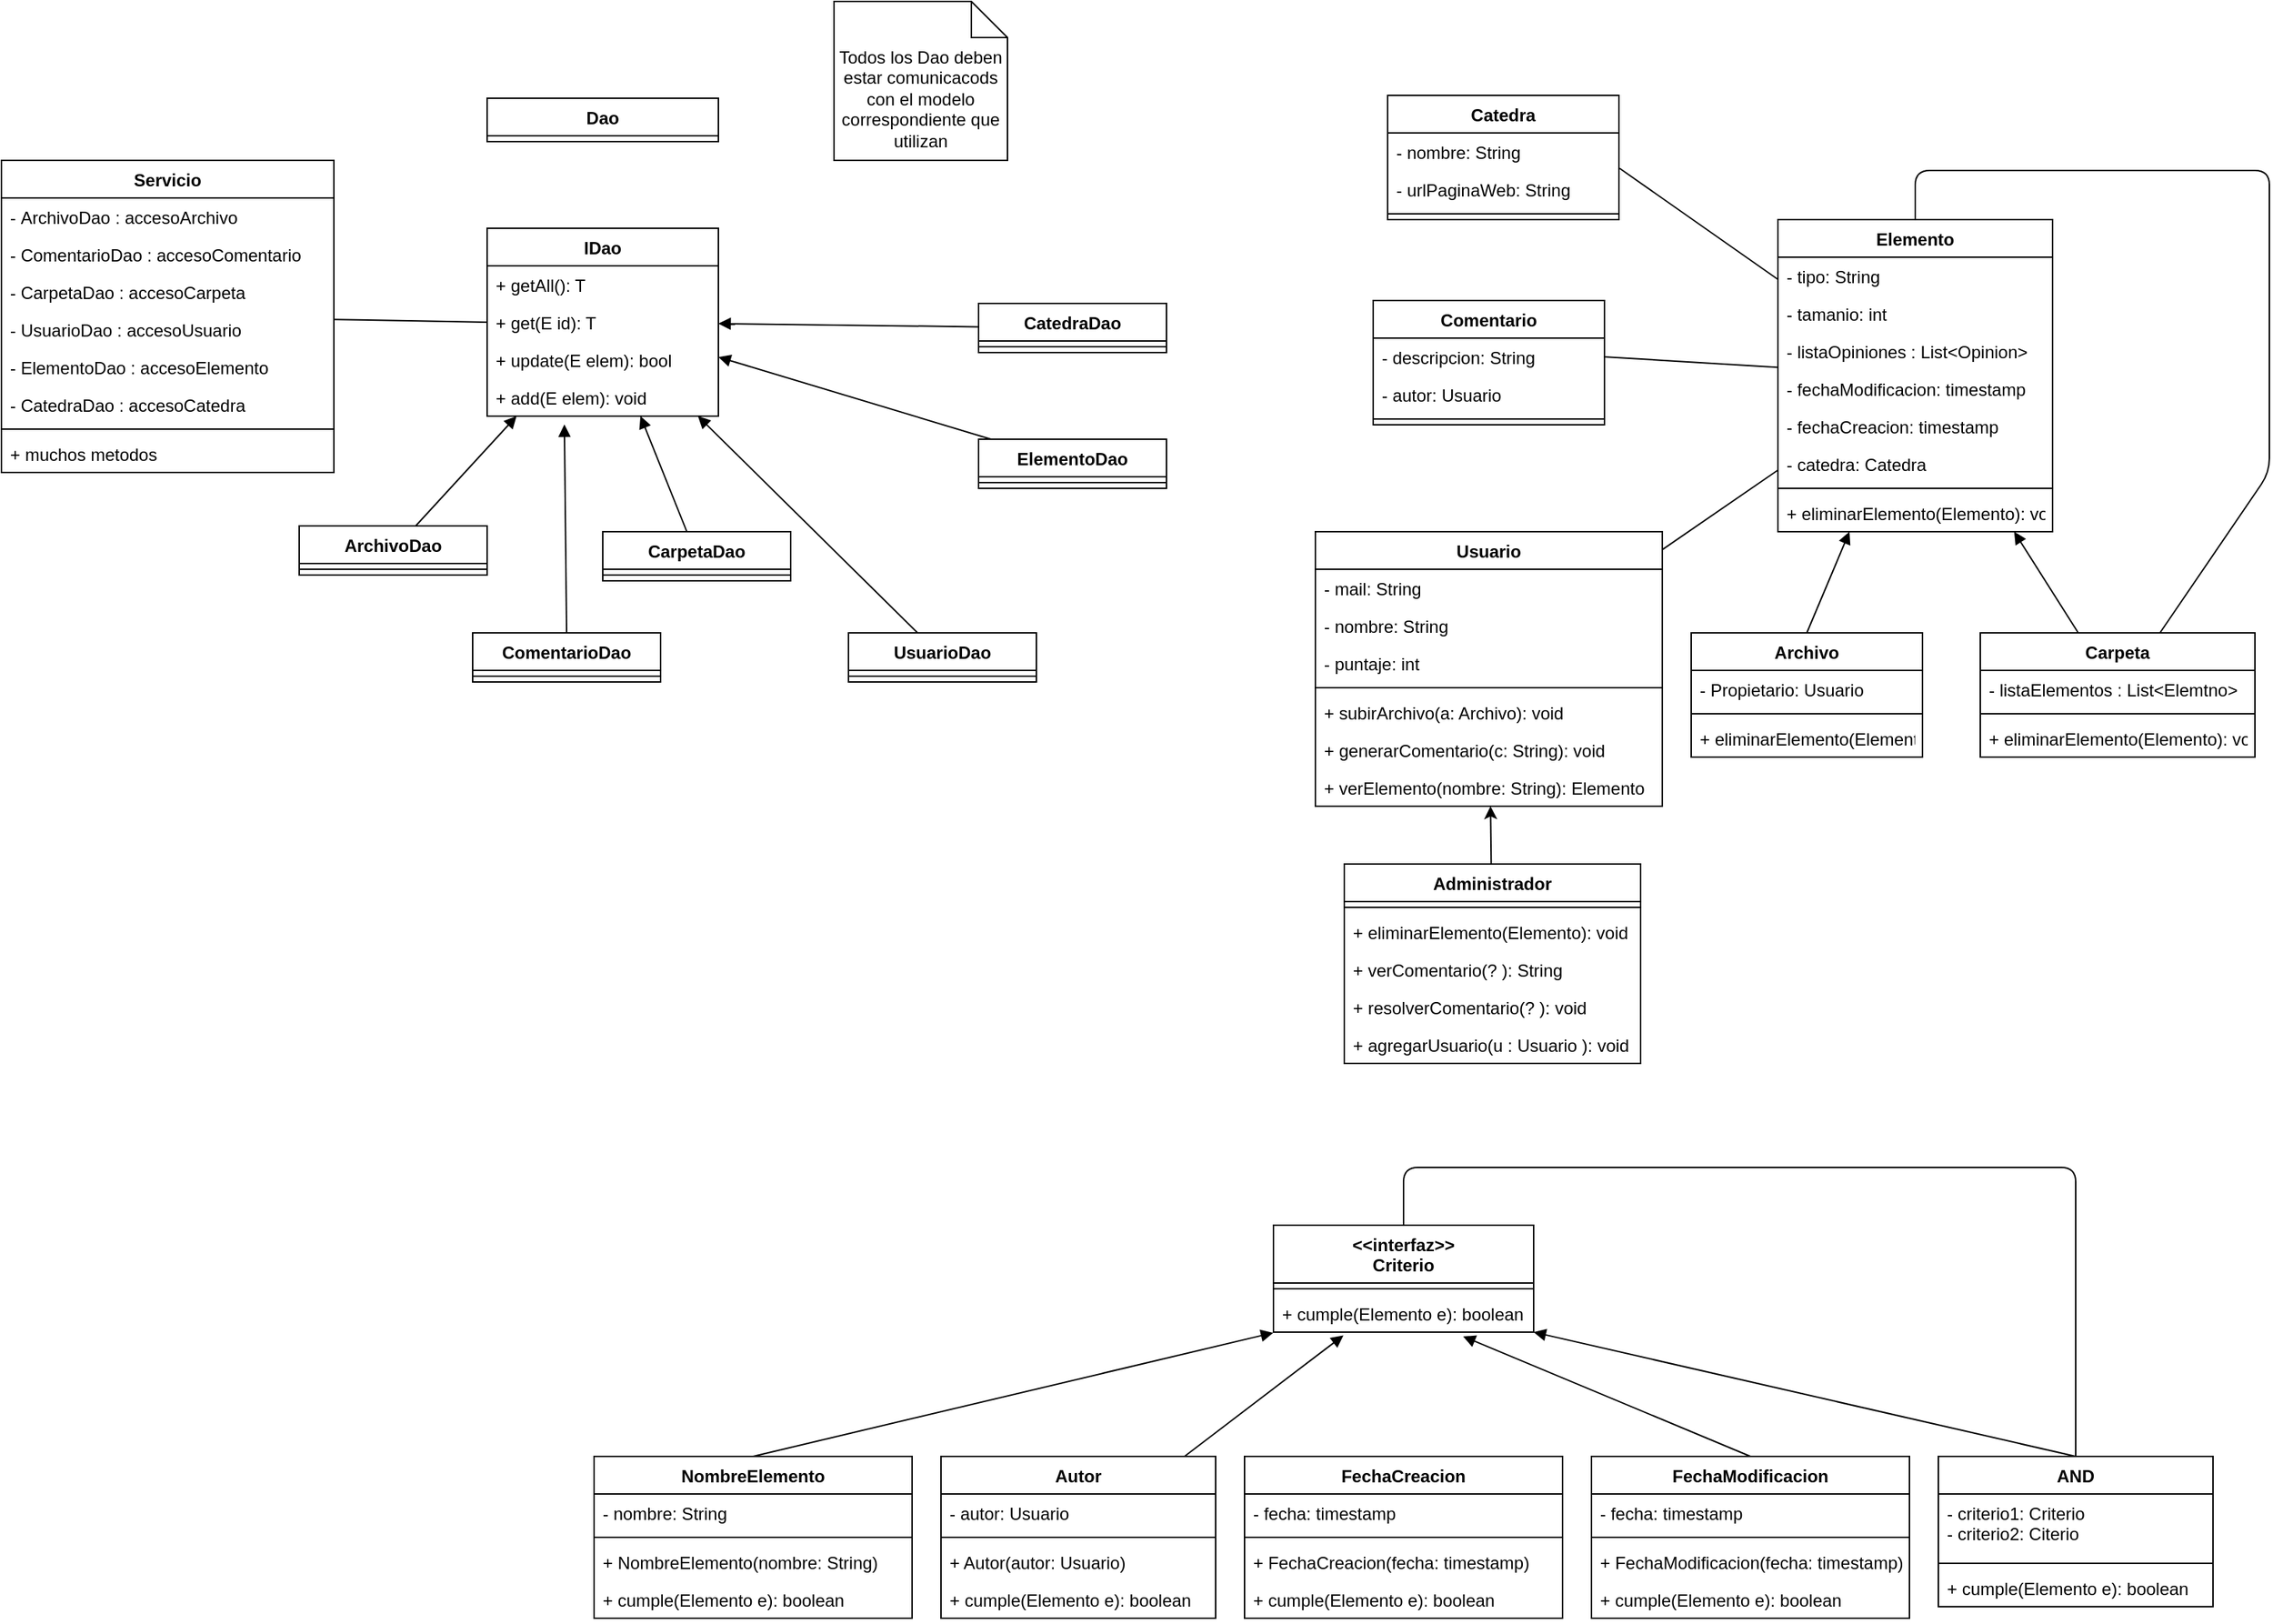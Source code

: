 <mxfile>
    <diagram id="ly8SmaZiAbzjpsgn5TqN" name="Page-1">
        <mxGraphModel dx="6121" dy="2231" grid="1" gridSize="10" guides="1" tooltips="1" connect="1" arrows="1" fold="1" page="1" pageScale="1" pageWidth="827" pageHeight="1169" math="0" shadow="0">
            <root>
                <mxCell id="0"/>
                <mxCell id="1" parent="0"/>
                <mxCell id="WGQF6A3Q3QOlgsH-Tftw-6" style="edgeStyle=none;html=1;exitX=0.5;exitY=0;exitDx=0;exitDy=0;endArrow=block;endFill=1;" parent="1" source="2" target="SRTfp0C30o_vHtMxucpr-9" edge="1">
                    <mxGeometry relative="1" as="geometry">
                        <mxPoint x="-2252.36" y="171.454" as="targetPoint"/>
                    </mxGeometry>
                </mxCell>
                <mxCell id="2" value="Archivo" style="swimlane;fontStyle=1;align=center;verticalAlign=top;childLayout=stackLayout;horizontal=1;startSize=26;horizontalStack=0;resizeParent=1;resizeParentMax=0;resizeLast=0;collapsible=1;marginBottom=0;" parent="1" vertex="1">
                    <mxGeometry x="-2361" y="240" width="160" height="86" as="geometry"/>
                </mxCell>
                <mxCell id="7" value="- Propietario: Usuario" style="text;strokeColor=none;fillColor=none;align=left;verticalAlign=top;spacingLeft=4;spacingRight=4;overflow=hidden;rotatable=0;points=[[0,0.5],[1,0.5]];portConstraint=eastwest;" parent="2" vertex="1">
                    <mxGeometry y="26" width="160" height="26" as="geometry"/>
                </mxCell>
                <mxCell id="4" value="" style="line;strokeWidth=1;fillColor=none;align=left;verticalAlign=middle;spacingTop=-1;spacingLeft=3;spacingRight=3;rotatable=0;labelPosition=right;points=[];portConstraint=eastwest;" parent="2" vertex="1">
                    <mxGeometry y="52" width="160" height="8" as="geometry"/>
                </mxCell>
                <mxCell id="94" value="+ eliminarElemento(Elemento): void" style="text;strokeColor=none;fillColor=none;align=left;verticalAlign=top;spacingLeft=4;spacingRight=4;overflow=hidden;rotatable=0;points=[[0,0.5],[1,0.5]];portConstraint=eastwest;" parent="2" vertex="1">
                    <mxGeometry y="60" width="160" height="26" as="geometry"/>
                </mxCell>
                <mxCell id="WGQF6A3Q3QOlgsH-Tftw-7" style="edgeStyle=none;html=1;endArrow=block;endFill=1;" parent="1" source="SRTfp0C30o_vHtMxucpr-5" target="SRTfp0C30o_vHtMxucpr-9" edge="1">
                    <mxGeometry relative="1" as="geometry"/>
                </mxCell>
                <mxCell id="SRTfp0C30o_vHtMxucpr-5" value="Carpeta" style="swimlane;fontStyle=1;align=center;verticalAlign=top;childLayout=stackLayout;horizontal=1;startSize=26;horizontalStack=0;resizeParent=1;resizeParentMax=0;resizeLast=0;collapsible=1;marginBottom=0;" parent="1" vertex="1">
                    <mxGeometry x="-2161" y="240" width="190" height="86" as="geometry"/>
                </mxCell>
                <mxCell id="SRTfp0C30o_vHtMxucpr-6" value="- listaElementos : List&lt;Elemtno&gt;" style="text;strokeColor=none;fillColor=none;align=left;verticalAlign=top;spacingLeft=4;spacingRight=4;overflow=hidden;rotatable=0;points=[[0,0.5],[1,0.5]];portConstraint=eastwest;" parent="SRTfp0C30o_vHtMxucpr-5" vertex="1">
                    <mxGeometry y="26" width="190" height="26" as="geometry"/>
                </mxCell>
                <mxCell id="SRTfp0C30o_vHtMxucpr-7" value="" style="line;strokeWidth=1;fillColor=none;align=left;verticalAlign=middle;spacingTop=-1;spacingLeft=3;spacingRight=3;rotatable=0;labelPosition=right;points=[];portConstraint=eastwest;" parent="SRTfp0C30o_vHtMxucpr-5" vertex="1">
                    <mxGeometry y="52" width="190" height="8" as="geometry"/>
                </mxCell>
                <mxCell id="95" value="+ eliminarElemento(Elemento): void" style="text;strokeColor=none;fillColor=none;align=left;verticalAlign=top;spacingLeft=4;spacingRight=4;overflow=hidden;rotatable=0;points=[[0,0.5],[1,0.5]];portConstraint=eastwest;" parent="SRTfp0C30o_vHtMxucpr-5" vertex="1">
                    <mxGeometry y="60" width="190" height="26" as="geometry"/>
                </mxCell>
                <mxCell id="SRTfp0C30o_vHtMxucpr-9" value="Elemento" style="swimlane;fontStyle=1;align=center;verticalAlign=top;childLayout=stackLayout;horizontal=1;startSize=26;horizontalStack=0;resizeParent=1;resizeParentMax=0;resizeLast=0;collapsible=1;marginBottom=0;" parent="1" vertex="1">
                    <mxGeometry x="-2301" y="-46" width="190" height="216" as="geometry"/>
                </mxCell>
                <mxCell id="3" value="- tipo: String" style="text;strokeColor=none;fillColor=none;align=left;verticalAlign=top;spacingLeft=4;spacingRight=4;overflow=hidden;rotatable=0;points=[[0,0.5],[1,0.5]];portConstraint=eastwest;" parent="SRTfp0C30o_vHtMxucpr-9" vertex="1">
                    <mxGeometry y="26" width="190" height="26" as="geometry"/>
                </mxCell>
                <mxCell id="6" value="- tamanio: int" style="text;strokeColor=none;fillColor=none;align=left;verticalAlign=top;spacingLeft=4;spacingRight=4;overflow=hidden;rotatable=0;points=[[0,0.5],[1,0.5]];portConstraint=eastwest;" parent="SRTfp0C30o_vHtMxucpr-9" vertex="1">
                    <mxGeometry y="52" width="190" height="26" as="geometry"/>
                </mxCell>
                <mxCell id="84" value="- listaOpiniones : List&lt;Opinion&gt;" style="text;strokeColor=none;fillColor=none;align=left;verticalAlign=top;spacingLeft=4;spacingRight=4;overflow=hidden;rotatable=0;points=[[0,0.5],[1,0.5]];portConstraint=eastwest;" vertex="1" parent="SRTfp0C30o_vHtMxucpr-9">
                    <mxGeometry y="78" width="190" height="26" as="geometry"/>
                </mxCell>
                <mxCell id="13" value="- fechaModificacion: timestamp" style="text;strokeColor=none;fillColor=none;align=left;verticalAlign=top;spacingLeft=4;spacingRight=4;overflow=hidden;rotatable=0;points=[[0,0.5],[1,0.5]];portConstraint=eastwest;" parent="SRTfp0C30o_vHtMxucpr-9" vertex="1">
                    <mxGeometry y="104" width="190" height="26" as="geometry"/>
                </mxCell>
                <mxCell id="14" value="- fechaCreacion: timestamp" style="text;strokeColor=none;fillColor=none;align=left;verticalAlign=top;spacingLeft=4;spacingRight=4;overflow=hidden;rotatable=0;points=[[0,0.5],[1,0.5]];portConstraint=eastwest;" parent="SRTfp0C30o_vHtMxucpr-9" vertex="1">
                    <mxGeometry y="130" width="190" height="26" as="geometry"/>
                </mxCell>
                <mxCell id="28" value="- catedra: Catedra" style="text;strokeColor=none;fillColor=none;align=left;verticalAlign=top;spacingLeft=4;spacingRight=4;overflow=hidden;rotatable=0;points=[[0,0.5],[1,0.5]];portConstraint=eastwest;" parent="SRTfp0C30o_vHtMxucpr-9" vertex="1">
                    <mxGeometry y="156" width="190" height="26" as="geometry"/>
                </mxCell>
                <mxCell id="SRTfp0C30o_vHtMxucpr-11" value="" style="line;strokeWidth=1;fillColor=none;align=left;verticalAlign=middle;spacingTop=-1;spacingLeft=3;spacingRight=3;rotatable=0;labelPosition=right;points=[];portConstraint=eastwest;" parent="SRTfp0C30o_vHtMxucpr-9" vertex="1">
                    <mxGeometry y="182" width="190" height="8" as="geometry"/>
                </mxCell>
                <mxCell id="97" value="+ eliminarElemento(Elemento): void" style="text;strokeColor=none;fillColor=none;align=left;verticalAlign=top;spacingLeft=4;spacingRight=4;overflow=hidden;rotatable=0;points=[[0,0.5],[1,0.5]];portConstraint=eastwest;" parent="SRTfp0C30o_vHtMxucpr-9" vertex="1">
                    <mxGeometry y="190" width="190" height="26" as="geometry"/>
                </mxCell>
                <mxCell id="WGQF6A3Q3QOlgsH-Tftw-5" style="edgeStyle=none;html=1;entryX=0.5;entryY=0;entryDx=0;entryDy=0;endArrow=none;endFill=0;" parent="1" source="SRTfp0C30o_vHtMxucpr-5" target="SRTfp0C30o_vHtMxucpr-9" edge="1">
                    <mxGeometry relative="1" as="geometry">
                        <Array as="points">
                            <mxPoint x="-1961" y="129"/>
                            <mxPoint x="-1961" y="-80"/>
                            <mxPoint x="-2206" y="-80"/>
                        </Array>
                    </mxGeometry>
                </mxCell>
                <mxCell id="WGQF6A3Q3QOlgsH-Tftw-14" style="edgeStyle=none;html=1;endArrow=none;endFill=0;exitX=1;exitY=0.5;exitDx=0;exitDy=0;" parent="1" source="WGQF6A3Q3QOlgsH-Tftw-10" target="SRTfp0C30o_vHtMxucpr-9" edge="1">
                    <mxGeometry relative="1" as="geometry"/>
                </mxCell>
                <mxCell id="WGQF6A3Q3QOlgsH-Tftw-9" value="Comentario" style="swimlane;fontStyle=1;align=center;verticalAlign=top;childLayout=stackLayout;horizontal=1;startSize=26;horizontalStack=0;resizeParent=1;resizeParentMax=0;resizeLast=0;collapsible=1;marginBottom=0;" parent="1" vertex="1">
                    <mxGeometry x="-2581" y="10" width="160" height="86" as="geometry"/>
                </mxCell>
                <mxCell id="WGQF6A3Q3QOlgsH-Tftw-10" value="- descripcion: String" style="text;strokeColor=none;fillColor=none;align=left;verticalAlign=top;spacingLeft=4;spacingRight=4;overflow=hidden;rotatable=0;points=[[0,0.5],[1,0.5]];portConstraint=eastwest;" parent="WGQF6A3Q3QOlgsH-Tftw-9" vertex="1">
                    <mxGeometry y="26" width="160" height="26" as="geometry"/>
                </mxCell>
                <mxCell id="83" value="- autor: Usuario" style="text;strokeColor=none;fillColor=none;align=left;verticalAlign=top;spacingLeft=4;spacingRight=4;overflow=hidden;rotatable=0;points=[[0,0.5],[1,0.5]];portConstraint=eastwest;" parent="WGQF6A3Q3QOlgsH-Tftw-9" vertex="1">
                    <mxGeometry y="52" width="160" height="26" as="geometry"/>
                </mxCell>
                <mxCell id="WGQF6A3Q3QOlgsH-Tftw-11" value="" style="line;strokeWidth=1;fillColor=none;align=left;verticalAlign=middle;spacingTop=-1;spacingLeft=3;spacingRight=3;rotatable=0;labelPosition=right;points=[];portConstraint=eastwest;" parent="WGQF6A3Q3QOlgsH-Tftw-9" vertex="1">
                    <mxGeometry y="78" width="160" height="8" as="geometry"/>
                </mxCell>
                <mxCell id="8" value="Usuario" style="swimlane;fontStyle=1;align=center;verticalAlign=top;childLayout=stackLayout;horizontal=1;startSize=26;horizontalStack=0;resizeParent=1;resizeParentMax=0;resizeLast=0;collapsible=1;marginBottom=0;" parent="1" vertex="1">
                    <mxGeometry x="-2621" y="170" width="240" height="190" as="geometry"/>
                </mxCell>
                <mxCell id="86" value="- mail: String" style="text;strokeColor=none;fillColor=none;align=left;verticalAlign=top;spacingLeft=4;spacingRight=4;overflow=hidden;rotatable=0;points=[[0,0.5],[1,0.5]];portConstraint=eastwest;" parent="8" vertex="1">
                    <mxGeometry y="26" width="240" height="26" as="geometry"/>
                </mxCell>
                <mxCell id="9" value="- nombre: String" style="text;strokeColor=none;fillColor=none;align=left;verticalAlign=top;spacingLeft=4;spacingRight=4;overflow=hidden;rotatable=0;points=[[0,0.5],[1,0.5]];portConstraint=eastwest;" parent="8" vertex="1">
                    <mxGeometry y="52" width="240" height="26" as="geometry"/>
                </mxCell>
                <mxCell id="85" value="- puntaje: int" style="text;strokeColor=none;fillColor=none;align=left;verticalAlign=top;spacingLeft=4;spacingRight=4;overflow=hidden;rotatable=0;points=[[0,0.5],[1,0.5]];portConstraint=eastwest;" parent="8" vertex="1">
                    <mxGeometry y="78" width="240" height="26" as="geometry"/>
                </mxCell>
                <mxCell id="10" value="" style="line;strokeWidth=1;fillColor=none;align=left;verticalAlign=middle;spacingTop=-1;spacingLeft=3;spacingRight=3;rotatable=0;labelPosition=right;points=[];portConstraint=eastwest;" parent="8" vertex="1">
                    <mxGeometry y="104" width="240" height="8" as="geometry"/>
                </mxCell>
                <mxCell id="88" value="+ subirArchivo(a: Archivo): void" style="text;strokeColor=none;fillColor=none;align=left;verticalAlign=top;spacingLeft=4;spacingRight=4;overflow=hidden;rotatable=0;points=[[0,0.5],[1,0.5]];portConstraint=eastwest;" parent="8" vertex="1">
                    <mxGeometry y="112" width="240" height="26" as="geometry"/>
                </mxCell>
                <mxCell id="89" value="+ generarComentario(c: String): void" style="text;strokeColor=none;fillColor=none;align=left;verticalAlign=top;spacingLeft=4;spacingRight=4;overflow=hidden;rotatable=0;points=[[0,0.5],[1,0.5]];portConstraint=eastwest;" parent="8" vertex="1">
                    <mxGeometry y="138" width="240" height="26" as="geometry"/>
                </mxCell>
                <mxCell id="11" value="+ verElemento(nombre: String): Elemento" style="text;strokeColor=none;fillColor=none;align=left;verticalAlign=top;spacingLeft=4;spacingRight=4;overflow=hidden;rotatable=0;points=[[0,0.5],[1,0.5]];portConstraint=eastwest;" parent="8" vertex="1">
                    <mxGeometry y="164" width="240" height="26" as="geometry"/>
                </mxCell>
                <mxCell id="27" style="edgeStyle=none;html=1;" parent="1" source="19" target="8" edge="1">
                    <mxGeometry relative="1" as="geometry"/>
                </mxCell>
                <mxCell id="19" value="Administrador" style="swimlane;fontStyle=1;align=center;verticalAlign=top;childLayout=stackLayout;horizontal=1;startSize=26;horizontalStack=0;resizeParent=1;resizeParentMax=0;resizeLast=0;collapsible=1;marginBottom=0;" parent="1" vertex="1">
                    <mxGeometry x="-2601" y="400" width="205" height="138" as="geometry"/>
                </mxCell>
                <mxCell id="21" value="" style="line;strokeWidth=1;fillColor=none;align=left;verticalAlign=middle;spacingTop=-1;spacingLeft=3;spacingRight=3;rotatable=0;labelPosition=right;points=[];portConstraint=eastwest;" parent="19" vertex="1">
                    <mxGeometry y="26" width="205" height="8" as="geometry"/>
                </mxCell>
                <mxCell id="92" value="+ eliminarElemento(Elemento): void" style="text;strokeColor=none;fillColor=none;align=left;verticalAlign=top;spacingLeft=4;spacingRight=4;overflow=hidden;rotatable=0;points=[[0,0.5],[1,0.5]];portConstraint=eastwest;" parent="19" vertex="1">
                    <mxGeometry y="34" width="205" height="26" as="geometry"/>
                </mxCell>
                <mxCell id="93" value="+ verComentario(? ): String" style="text;strokeColor=none;fillColor=none;align=left;verticalAlign=top;spacingLeft=4;spacingRight=4;overflow=hidden;rotatable=0;points=[[0,0.5],[1,0.5]];portConstraint=eastwest;" parent="19" vertex="1">
                    <mxGeometry y="60" width="205" height="26" as="geometry"/>
                </mxCell>
                <mxCell id="96" value="+ resolverComentario(? ): void" style="text;strokeColor=none;fillColor=none;align=left;verticalAlign=top;spacingLeft=4;spacingRight=4;overflow=hidden;rotatable=0;points=[[0,0.5],[1,0.5]];portConstraint=eastwest;" parent="19" vertex="1">
                    <mxGeometry y="86" width="205" height="26" as="geometry"/>
                </mxCell>
                <mxCell id="90" value="+ agregarUsuario(u : Usuario ): void" style="text;strokeColor=none;fillColor=none;align=left;verticalAlign=top;spacingLeft=4;spacingRight=4;overflow=hidden;rotatable=0;points=[[0,0.5],[1,0.5]];portConstraint=eastwest;" parent="19" vertex="1">
                    <mxGeometry y="112" width="205" height="26" as="geometry"/>
                </mxCell>
                <mxCell id="50" style="edgeStyle=none;html=1;entryX=0.506;entryY=1.025;entryDx=0;entryDy=0;entryPerimeter=0;endArrow=block;endFill=1;" parent="1" edge="1">
                    <mxGeometry relative="1" as="geometry">
                        <mxPoint x="-1618.92" y="314.65" as="targetPoint"/>
                    </mxGeometry>
                </mxCell>
                <mxCell id="47" value="" style="endArrow=none;html=1;" parent="1" source="8" target="SRTfp0C30o_vHtMxucpr-9" edge="1">
                    <mxGeometry width="50" height="50" relative="1" as="geometry">
                        <mxPoint x="-2581" y="200" as="sourcePoint"/>
                        <mxPoint x="-2531" y="150" as="targetPoint"/>
                    </mxGeometry>
                </mxCell>
                <mxCell id="91" value="" style="endArrow=none;html=1;exitX=1.003;exitY=-0.057;exitDx=0;exitDy=0;exitPerimeter=0;" parent="1" source="134" target="SRTfp0C30o_vHtMxucpr-9" edge="1">
                    <mxGeometry width="50" height="50" relative="1" as="geometry">
                        <mxPoint x="-2411" y="-63.562" as="sourcePoint"/>
                        <mxPoint x="-2331" y="-20" as="targetPoint"/>
                    </mxGeometry>
                </mxCell>
                <mxCell id="132" value="Catedra&#10;" style="swimlane;fontStyle=1;align=center;verticalAlign=top;childLayout=stackLayout;horizontal=1;startSize=26;horizontalStack=0;resizeParent=1;resizeParentMax=0;resizeLast=0;collapsible=1;marginBottom=0;" vertex="1" parent="1">
                    <mxGeometry x="-2571" y="-132" width="160" height="86" as="geometry"/>
                </mxCell>
                <mxCell id="133" value="- nombre: String" style="text;strokeColor=none;fillColor=none;align=left;verticalAlign=top;spacingLeft=4;spacingRight=4;overflow=hidden;rotatable=0;points=[[0,0.5],[1,0.5]];portConstraint=eastwest;" vertex="1" parent="132">
                    <mxGeometry y="26" width="160" height="26" as="geometry"/>
                </mxCell>
                <mxCell id="134" value="- urlPaginaWeb: String" style="text;strokeColor=none;fillColor=none;align=left;verticalAlign=top;spacingLeft=4;spacingRight=4;overflow=hidden;rotatable=0;points=[[0,0.5],[1,0.5]];portConstraint=eastwest;" vertex="1" parent="132">
                    <mxGeometry y="52" width="160" height="26" as="geometry"/>
                </mxCell>
                <mxCell id="135" value="" style="line;strokeWidth=1;fillColor=none;align=left;verticalAlign=middle;spacingTop=-1;spacingLeft=3;spacingRight=3;rotatable=0;labelPosition=right;points=[];portConstraint=eastwest;" vertex="1" parent="132">
                    <mxGeometry y="78" width="160" height="8" as="geometry"/>
                </mxCell>
                <mxCell id="183" value="&lt;&lt;interfaz&gt;&gt;&#10;Criterio&#10;" style="swimlane;fontStyle=1;align=center;verticalAlign=top;childLayout=stackLayout;horizontal=1;startSize=40;horizontalStack=0;resizeParent=1;resizeParentMax=0;resizeLast=0;collapsible=1;marginBottom=0;" vertex="1" parent="1">
                    <mxGeometry x="-2650" y="650" width="180" height="74" as="geometry"/>
                </mxCell>
                <mxCell id="184" value="" style="line;strokeWidth=1;fillColor=none;align=left;verticalAlign=middle;spacingTop=-1;spacingLeft=3;spacingRight=3;rotatable=0;labelPosition=right;points=[];portConstraint=eastwest;" vertex="1" parent="183">
                    <mxGeometry y="40" width="180" height="8" as="geometry"/>
                </mxCell>
                <mxCell id="185" value="+ cumple(Elemento e): boolean" style="text;strokeColor=none;fillColor=none;align=left;verticalAlign=top;spacingLeft=4;spacingRight=4;overflow=hidden;rotatable=0;points=[[0,0.5],[1,0.5]];portConstraint=eastwest;" vertex="1" parent="183">
                    <mxGeometry y="48" width="180" height="26" as="geometry"/>
                </mxCell>
                <mxCell id="186" value="FechaCreacion" style="swimlane;fontStyle=1;align=center;verticalAlign=top;childLayout=stackLayout;horizontal=1;startSize=26;horizontalStack=0;resizeParent=1;resizeParentMax=0;resizeLast=0;collapsible=1;marginBottom=0;" vertex="1" parent="1">
                    <mxGeometry x="-2670" y="810" width="220" height="112" as="geometry"/>
                </mxCell>
                <mxCell id="187" value="- fecha: timestamp" style="text;strokeColor=none;fillColor=none;align=left;verticalAlign=top;spacingLeft=4;spacingRight=4;overflow=hidden;rotatable=0;points=[[0,0.5],[1,0.5]];portConstraint=eastwest;" vertex="1" parent="186">
                    <mxGeometry y="26" width="220" height="26" as="geometry"/>
                </mxCell>
                <mxCell id="188" value="" style="line;strokeWidth=1;fillColor=none;align=left;verticalAlign=middle;spacingTop=-1;spacingLeft=3;spacingRight=3;rotatable=0;labelPosition=right;points=[];portConstraint=eastwest;" vertex="1" parent="186">
                    <mxGeometry y="52" width="220" height="8" as="geometry"/>
                </mxCell>
                <mxCell id="189" value="+ FechaCreacion(fecha: timestamp)" style="text;strokeColor=none;fillColor=none;align=left;verticalAlign=top;spacingLeft=4;spacingRight=4;overflow=hidden;rotatable=0;points=[[0,0.5],[1,0.5]];portConstraint=eastwest;" vertex="1" parent="186">
                    <mxGeometry y="60" width="220" height="26" as="geometry"/>
                </mxCell>
                <mxCell id="190" value="+ cumple(Elemento e): boolean" style="text;strokeColor=none;fillColor=none;align=left;verticalAlign=top;spacingLeft=4;spacingRight=4;overflow=hidden;rotatable=0;points=[[0,0.5],[1,0.5]];portConstraint=eastwest;" vertex="1" parent="186">
                    <mxGeometry y="86" width="220" height="26" as="geometry"/>
                </mxCell>
                <mxCell id="191" style="edgeStyle=none;html=1;entryX=0.5;entryY=0;entryDx=0;entryDy=0;endArrow=none;endFill=0;" edge="1" parent="1" source="193" target="183">
                    <mxGeometry relative="1" as="geometry">
                        <Array as="points">
                            <mxPoint x="-2095" y="610"/>
                            <mxPoint x="-2560" y="610"/>
                        </Array>
                    </mxGeometry>
                </mxCell>
                <mxCell id="192" style="edgeStyle=none;html=1;endArrow=block;endFill=1;exitX=0.5;exitY=0;exitDx=0;exitDy=0;" edge="1" parent="1" source="193">
                    <mxGeometry relative="1" as="geometry">
                        <mxPoint x="-2470" y="724" as="targetPoint"/>
                    </mxGeometry>
                </mxCell>
                <mxCell id="193" value="AND" style="swimlane;fontStyle=1;align=center;verticalAlign=top;childLayout=stackLayout;horizontal=1;startSize=26;horizontalStack=0;resizeParent=1;resizeParentMax=0;resizeLast=0;collapsible=1;marginBottom=0;" vertex="1" parent="1">
                    <mxGeometry x="-2190" y="810" width="190" height="104" as="geometry"/>
                </mxCell>
                <mxCell id="194" value="- criterio1: Criterio&#10;- criterio2: Citerio" style="text;strokeColor=none;fillColor=none;align=left;verticalAlign=top;spacingLeft=4;spacingRight=4;overflow=hidden;rotatable=0;points=[[0,0.5],[1,0.5]];portConstraint=eastwest;" vertex="1" parent="193">
                    <mxGeometry y="26" width="190" height="44" as="geometry"/>
                </mxCell>
                <mxCell id="195" value="" style="line;strokeWidth=1;fillColor=none;align=left;verticalAlign=middle;spacingTop=-1;spacingLeft=3;spacingRight=3;rotatable=0;labelPosition=right;points=[];portConstraint=eastwest;" vertex="1" parent="193">
                    <mxGeometry y="70" width="190" height="8" as="geometry"/>
                </mxCell>
                <mxCell id="196" value="+ cumple(Elemento e): boolean" style="text;strokeColor=none;fillColor=none;align=left;verticalAlign=top;spacingLeft=4;spacingRight=4;overflow=hidden;rotatable=0;points=[[0,0.5],[1,0.5]];portConstraint=eastwest;" vertex="1" parent="193">
                    <mxGeometry y="78" width="190" height="26" as="geometry"/>
                </mxCell>
                <mxCell id="197" style="edgeStyle=none;html=1;entryX=0.269;entryY=1.087;entryDx=0;entryDy=0;entryPerimeter=0;endArrow=block;endFill=1;" edge="1" parent="1" source="198" target="185">
                    <mxGeometry relative="1" as="geometry"/>
                </mxCell>
                <mxCell id="198" value="Autor" style="swimlane;fontStyle=1;align=center;verticalAlign=top;childLayout=stackLayout;horizontal=1;startSize=26;horizontalStack=0;resizeParent=1;resizeParentMax=0;resizeLast=0;collapsible=1;marginBottom=0;" vertex="1" parent="1">
                    <mxGeometry x="-2880" y="810" width="190" height="112" as="geometry"/>
                </mxCell>
                <mxCell id="199" value="- autor: Usuario" style="text;strokeColor=none;fillColor=none;align=left;verticalAlign=top;spacingLeft=4;spacingRight=4;overflow=hidden;rotatable=0;points=[[0,0.5],[1,0.5]];portConstraint=eastwest;" vertex="1" parent="198">
                    <mxGeometry y="26" width="190" height="26" as="geometry"/>
                </mxCell>
                <mxCell id="200" value="" style="line;strokeWidth=1;fillColor=none;align=left;verticalAlign=middle;spacingTop=-1;spacingLeft=3;spacingRight=3;rotatable=0;labelPosition=right;points=[];portConstraint=eastwest;" vertex="1" parent="198">
                    <mxGeometry y="52" width="190" height="8" as="geometry"/>
                </mxCell>
                <mxCell id="201" value="+ Autor(autor: Usuario)" style="text;strokeColor=none;fillColor=none;align=left;verticalAlign=top;spacingLeft=4;spacingRight=4;overflow=hidden;rotatable=0;points=[[0,0.5],[1,0.5]];portConstraint=eastwest;" vertex="1" parent="198">
                    <mxGeometry y="60" width="190" height="26" as="geometry"/>
                </mxCell>
                <mxCell id="202" value="+ cumple(Elemento e): boolean" style="text;strokeColor=none;fillColor=none;align=left;verticalAlign=top;spacingLeft=4;spacingRight=4;overflow=hidden;rotatable=0;points=[[0,0.5],[1,0.5]];portConstraint=eastwest;" vertex="1" parent="198">
                    <mxGeometry y="86" width="190" height="26" as="geometry"/>
                </mxCell>
                <mxCell id="203" value="NombreElemento" style="swimlane;fontStyle=1;align=center;verticalAlign=top;childLayout=stackLayout;horizontal=1;startSize=26;horizontalStack=0;resizeParent=1;resizeParentMax=0;resizeLast=0;collapsible=1;marginBottom=0;" vertex="1" parent="1">
                    <mxGeometry x="-3120" y="810" width="220" height="112" as="geometry"/>
                </mxCell>
                <mxCell id="204" value="- nombre: String" style="text;strokeColor=none;fillColor=none;align=left;verticalAlign=top;spacingLeft=4;spacingRight=4;overflow=hidden;rotatable=0;points=[[0,0.5],[1,0.5]];portConstraint=eastwest;" vertex="1" parent="203">
                    <mxGeometry y="26" width="220" height="26" as="geometry"/>
                </mxCell>
                <mxCell id="205" value="" style="line;strokeWidth=1;fillColor=none;align=left;verticalAlign=middle;spacingTop=-1;spacingLeft=3;spacingRight=3;rotatable=0;labelPosition=right;points=[];portConstraint=eastwest;" vertex="1" parent="203">
                    <mxGeometry y="52" width="220" height="8" as="geometry"/>
                </mxCell>
                <mxCell id="206" value="+ NombreElemento(nombre: String)" style="text;strokeColor=none;fillColor=none;align=left;verticalAlign=top;spacingLeft=4;spacingRight=4;overflow=hidden;rotatable=0;points=[[0,0.5],[1,0.5]];portConstraint=eastwest;" vertex="1" parent="203">
                    <mxGeometry y="60" width="220" height="26" as="geometry"/>
                </mxCell>
                <mxCell id="207" value="+ cumple(Elemento e): boolean" style="text;strokeColor=none;fillColor=none;align=left;verticalAlign=top;spacingLeft=4;spacingRight=4;overflow=hidden;rotatable=0;points=[[0,0.5],[1,0.5]];portConstraint=eastwest;" vertex="1" parent="203">
                    <mxGeometry y="86" width="220" height="26" as="geometry"/>
                </mxCell>
                <mxCell id="208" style="edgeStyle=none;html=1;entryX=-0.001;entryY=1.017;entryDx=0;entryDy=0;entryPerimeter=0;endArrow=block;endFill=1;exitX=0.5;exitY=0;exitDx=0;exitDy=0;" edge="1" parent="1" source="203" target="185">
                    <mxGeometry relative="1" as="geometry">
                        <mxPoint x="-2720.11" y="820.0" as="sourcePoint"/>
                        <mxPoint x="-2690.51" y="734.52" as="targetPoint"/>
                    </mxGeometry>
                </mxCell>
                <mxCell id="209" style="edgeStyle=none;html=1;exitX=0.5;exitY=0;exitDx=0;exitDy=0;endArrow=block;endFill=1;entryX=0.729;entryY=1.114;entryDx=0;entryDy=0;entryPerimeter=0;" edge="1" parent="1" source="210" target="185">
                    <mxGeometry relative="1" as="geometry">
                        <mxPoint x="-2500" y="730" as="targetPoint"/>
                    </mxGeometry>
                </mxCell>
                <mxCell id="210" value="FechaModificacion" style="swimlane;fontStyle=1;align=center;verticalAlign=top;childLayout=stackLayout;horizontal=1;startSize=26;horizontalStack=0;resizeParent=1;resizeParentMax=0;resizeLast=0;collapsible=1;marginBottom=0;" vertex="1" parent="1">
                    <mxGeometry x="-2430" y="810" width="220" height="112" as="geometry"/>
                </mxCell>
                <mxCell id="211" value="- fecha: timestamp" style="text;strokeColor=none;fillColor=none;align=left;verticalAlign=top;spacingLeft=4;spacingRight=4;overflow=hidden;rotatable=0;points=[[0,0.5],[1,0.5]];portConstraint=eastwest;" vertex="1" parent="210">
                    <mxGeometry y="26" width="220" height="26" as="geometry"/>
                </mxCell>
                <mxCell id="212" value="" style="line;strokeWidth=1;fillColor=none;align=left;verticalAlign=middle;spacingTop=-1;spacingLeft=3;spacingRight=3;rotatable=0;labelPosition=right;points=[];portConstraint=eastwest;" vertex="1" parent="210">
                    <mxGeometry y="52" width="220" height="8" as="geometry"/>
                </mxCell>
                <mxCell id="213" value="+ FechaModificacion(fecha: timestamp)" style="text;strokeColor=none;fillColor=none;align=left;verticalAlign=top;spacingLeft=4;spacingRight=4;overflow=hidden;rotatable=0;points=[[0,0.5],[1,0.5]];portConstraint=eastwest;" vertex="1" parent="210">
                    <mxGeometry y="60" width="220" height="26" as="geometry"/>
                </mxCell>
                <mxCell id="214" value="+ cumple(Elemento e): boolean" style="text;strokeColor=none;fillColor=none;align=left;verticalAlign=top;spacingLeft=4;spacingRight=4;overflow=hidden;rotatable=0;points=[[0,0.5],[1,0.5]];portConstraint=eastwest;" vertex="1" parent="210">
                    <mxGeometry y="86" width="220" height="26" as="geometry"/>
                </mxCell>
                <mxCell id="240" style="edgeStyle=none;html=1;entryX=0;entryY=0.5;entryDx=0;entryDy=0;endArrow=none;endFill=0;" edge="1" parent="1" source="241" target="252">
                    <mxGeometry relative="1" as="geometry"/>
                </mxCell>
                <mxCell id="241" value="Servicio" style="swimlane;fontStyle=1;align=center;verticalAlign=top;childLayout=stackLayout;horizontal=1;startSize=26;horizontalStack=0;resizeParent=1;resizeParentMax=0;resizeLast=0;collapsible=1;marginBottom=0;" vertex="1" parent="1">
                    <mxGeometry x="-3530" y="-87" width="230" height="216" as="geometry"/>
                </mxCell>
                <mxCell id="242" value="- ArchivoDao : accesoArchivo" style="text;strokeColor=none;fillColor=none;align=left;verticalAlign=top;spacingLeft=4;spacingRight=4;overflow=hidden;rotatable=0;points=[[0,0.5],[1,0.5]];portConstraint=eastwest;" vertex="1" parent="241">
                    <mxGeometry y="26" width="230" height="26" as="geometry"/>
                </mxCell>
                <mxCell id="243" value="- ComentarioDao : accesoComentario" style="text;strokeColor=none;fillColor=none;align=left;verticalAlign=top;spacingLeft=4;spacingRight=4;overflow=hidden;rotatable=0;points=[[0,0.5],[1,0.5]];portConstraint=eastwest;" vertex="1" parent="241">
                    <mxGeometry y="52" width="230" height="26" as="geometry"/>
                </mxCell>
                <mxCell id="244" value="- CarpetaDao : accesoCarpeta" style="text;strokeColor=none;fillColor=none;align=left;verticalAlign=top;spacingLeft=4;spacingRight=4;overflow=hidden;rotatable=0;points=[[0,0.5],[1,0.5]];portConstraint=eastwest;" vertex="1" parent="241">
                    <mxGeometry y="78" width="230" height="26" as="geometry"/>
                </mxCell>
                <mxCell id="245" value="- UsuarioDao : accesoUsuario" style="text;strokeColor=none;fillColor=none;align=left;verticalAlign=top;spacingLeft=4;spacingRight=4;overflow=hidden;rotatable=0;points=[[0,0.5],[1,0.5]];portConstraint=eastwest;" vertex="1" parent="241">
                    <mxGeometry y="104" width="230" height="26" as="geometry"/>
                </mxCell>
                <mxCell id="246" value="- ElementoDao : accesoElemento" style="text;strokeColor=none;fillColor=none;align=left;verticalAlign=top;spacingLeft=4;spacingRight=4;overflow=hidden;rotatable=0;points=[[0,0.5],[1,0.5]];portConstraint=eastwest;" vertex="1" parent="241">
                    <mxGeometry y="130" width="230" height="26" as="geometry"/>
                </mxCell>
                <mxCell id="247" value="- CatedraDao : accesoCatedra" style="text;strokeColor=none;fillColor=none;align=left;verticalAlign=top;spacingLeft=4;spacingRight=4;overflow=hidden;rotatable=0;points=[[0,0.5],[1,0.5]];portConstraint=eastwest;" vertex="1" parent="241">
                    <mxGeometry y="156" width="230" height="26" as="geometry"/>
                </mxCell>
                <mxCell id="248" value="" style="line;strokeWidth=1;fillColor=none;align=left;verticalAlign=middle;spacingTop=-1;spacingLeft=3;spacingRight=3;rotatable=0;labelPosition=right;points=[];portConstraint=eastwest;" vertex="1" parent="241">
                    <mxGeometry y="182" width="230" height="8" as="geometry"/>
                </mxCell>
                <mxCell id="249" value="+ muchos metodos " style="text;strokeColor=none;fillColor=none;align=left;verticalAlign=top;spacingLeft=4;spacingRight=4;overflow=hidden;rotatable=0;points=[[0,0.5],[1,0.5]];portConstraint=eastwest;" vertex="1" parent="241">
                    <mxGeometry y="190" width="230" height="26" as="geometry"/>
                </mxCell>
                <mxCell id="250" value="IDao" style="swimlane;fontStyle=1;align=center;verticalAlign=top;childLayout=stackLayout;horizontal=1;startSize=26;horizontalStack=0;resizeParent=1;resizeParentMax=0;resizeLast=0;collapsible=1;marginBottom=0;" vertex="1" parent="1">
                    <mxGeometry x="-3194" y="-40" width="160" height="130" as="geometry"/>
                </mxCell>
                <mxCell id="251" value="+ getAll(): T" style="text;strokeColor=none;fillColor=none;align=left;verticalAlign=top;spacingLeft=4;spacingRight=4;overflow=hidden;rotatable=0;points=[[0,0.5],[1,0.5]];portConstraint=eastwest;" vertex="1" parent="250">
                    <mxGeometry y="26" width="160" height="26" as="geometry"/>
                </mxCell>
                <mxCell id="252" value="+ get(E id): T" style="text;strokeColor=none;fillColor=none;align=left;verticalAlign=top;spacingLeft=4;spacingRight=4;overflow=hidden;rotatable=0;points=[[0,0.5],[1,0.5]];portConstraint=eastwest;" vertex="1" parent="250">
                    <mxGeometry y="52" width="160" height="26" as="geometry"/>
                </mxCell>
                <mxCell id="253" value="+ update(E elem): bool" style="text;strokeColor=none;fillColor=none;align=left;verticalAlign=top;spacingLeft=4;spacingRight=4;overflow=hidden;rotatable=0;points=[[0,0.5],[1,0.5]];portConstraint=eastwest;" vertex="1" parent="250">
                    <mxGeometry y="78" width="160" height="26" as="geometry"/>
                </mxCell>
                <mxCell id="254" value="+ add(E elem): void" style="text;strokeColor=none;fillColor=none;align=left;verticalAlign=top;spacingLeft=4;spacingRight=4;overflow=hidden;rotatable=0;points=[[0,0.5],[1,0.5]];portConstraint=eastwest;" vertex="1" parent="250">
                    <mxGeometry y="104" width="160" height="26" as="geometry"/>
                </mxCell>
                <mxCell id="255" value="ArchivoDao" style="swimlane;fontStyle=1;align=center;verticalAlign=top;childLayout=stackLayout;horizontal=1;startSize=26;horizontalStack=0;resizeParent=1;resizeParentMax=0;resizeLast=0;collapsible=1;marginBottom=0;" vertex="1" parent="1">
                    <mxGeometry x="-3324" y="166" width="130" height="34" as="geometry">
                        <mxRectangle x="-1900" y="270" width="100" height="26" as="alternateBounds"/>
                    </mxGeometry>
                </mxCell>
                <mxCell id="256" value="" style="line;strokeWidth=1;fillColor=none;align=left;verticalAlign=middle;spacingTop=-1;spacingLeft=3;spacingRight=3;rotatable=0;labelPosition=right;points=[];portConstraint=eastwest;" vertex="1" parent="255">
                    <mxGeometry y="26" width="130" height="8" as="geometry"/>
                </mxCell>
                <mxCell id="257" value="CarpetaDao" style="swimlane;fontStyle=1;align=center;verticalAlign=top;childLayout=stackLayout;horizontal=1;startSize=26;horizontalStack=0;resizeParent=1;resizeParentMax=0;resizeLast=0;collapsible=1;marginBottom=0;" vertex="1" parent="1">
                    <mxGeometry x="-3114" y="170" width="130" height="34" as="geometry"/>
                </mxCell>
                <mxCell id="258" value="" style="line;strokeWidth=1;fillColor=none;align=left;verticalAlign=middle;spacingTop=-1;spacingLeft=3;spacingRight=3;rotatable=0;labelPosition=right;points=[];portConstraint=eastwest;" vertex="1" parent="257">
                    <mxGeometry y="26" width="130" height="8" as="geometry"/>
                </mxCell>
                <mxCell id="259" value="ElementoDao" style="swimlane;fontStyle=1;align=center;verticalAlign=top;childLayout=stackLayout;horizontal=1;startSize=26;horizontalStack=0;resizeParent=1;resizeParentMax=0;resizeLast=0;collapsible=1;marginBottom=0;" vertex="1" parent="1">
                    <mxGeometry x="-2854" y="106" width="130" height="34" as="geometry"/>
                </mxCell>
                <mxCell id="260" value="" style="line;strokeWidth=1;fillColor=none;align=left;verticalAlign=middle;spacingTop=-1;spacingLeft=3;spacingRight=3;rotatable=0;labelPosition=right;points=[];portConstraint=eastwest;" vertex="1" parent="259">
                    <mxGeometry y="26" width="130" height="8" as="geometry"/>
                </mxCell>
                <mxCell id="261" value="ComentarioDao" style="swimlane;fontStyle=1;align=center;verticalAlign=top;childLayout=stackLayout;horizontal=1;startSize=26;horizontalStack=0;resizeParent=1;resizeParentMax=0;resizeLast=0;collapsible=1;marginBottom=0;" vertex="1" parent="1">
                    <mxGeometry x="-3204" y="240" width="130" height="34" as="geometry"/>
                </mxCell>
                <mxCell id="262" value="" style="line;strokeWidth=1;fillColor=none;align=left;verticalAlign=middle;spacingTop=-1;spacingLeft=3;spacingRight=3;rotatable=0;labelPosition=right;points=[];portConstraint=eastwest;" vertex="1" parent="261">
                    <mxGeometry y="26" width="130" height="8" as="geometry"/>
                </mxCell>
                <mxCell id="263" value="UsuarioDao" style="swimlane;fontStyle=1;align=center;verticalAlign=top;childLayout=stackLayout;horizontal=1;startSize=26;horizontalStack=0;resizeParent=1;resizeParentMax=0;resizeLast=0;collapsible=1;marginBottom=0;" vertex="1" parent="1">
                    <mxGeometry x="-2944" y="240" width="130" height="34" as="geometry"/>
                </mxCell>
                <mxCell id="264" value="" style="line;strokeWidth=1;fillColor=none;align=left;verticalAlign=middle;spacingTop=-1;spacingLeft=3;spacingRight=3;rotatable=0;labelPosition=right;points=[];portConstraint=eastwest;" vertex="1" parent="263">
                    <mxGeometry y="26" width="130" height="8" as="geometry"/>
                </mxCell>
                <mxCell id="265" value="CatedraDao" style="swimlane;fontStyle=1;align=center;verticalAlign=top;childLayout=stackLayout;horizontal=1;startSize=26;horizontalStack=0;resizeParent=1;resizeParentMax=0;resizeLast=0;collapsible=1;marginBottom=0;" vertex="1" parent="1">
                    <mxGeometry x="-2854" y="12" width="130" height="34" as="geometry"/>
                </mxCell>
                <mxCell id="266" value="" style="line;strokeWidth=1;fillColor=none;align=left;verticalAlign=middle;spacingTop=-1;spacingLeft=3;spacingRight=3;rotatable=0;labelPosition=right;points=[];portConstraint=eastwest;" vertex="1" parent="265">
                    <mxGeometry y="26" width="130" height="8" as="geometry"/>
                </mxCell>
                <mxCell id="267" style="edgeStyle=none;html=1;endArrow=block;endFill=1;" edge="1" parent="1" source="255" target="250">
                    <mxGeometry relative="1" as="geometry">
                        <mxPoint x="-3214" y="330" as="sourcePoint"/>
                        <mxPoint x="-3495.584" y="80" as="targetPoint"/>
                    </mxGeometry>
                </mxCell>
                <mxCell id="268" style="edgeStyle=none;html=1;endArrow=block;endFill=1;exitX=0.5;exitY=0;exitDx=0;exitDy=0;entryX=0.334;entryY=0.724;entryDx=0;entryDy=0;entryPerimeter=0;" edge="1" parent="1" source="261">
                    <mxGeometry relative="1" as="geometry">
                        <mxPoint x="-3100.24" y="165" as="sourcePoint"/>
                        <mxPoint x="-3140.56" y="95.792" as="targetPoint"/>
                    </mxGeometry>
                </mxCell>
                <mxCell id="269" style="edgeStyle=none;html=1;endArrow=block;endFill=1;" edge="1" parent="1" source="257" target="250">
                    <mxGeometry relative="1" as="geometry">
                        <mxPoint x="-3188.778" y="180" as="sourcePoint"/>
                        <mxPoint x="-3145.487" y="108" as="targetPoint"/>
                    </mxGeometry>
                </mxCell>
                <mxCell id="270" style="edgeStyle=none;html=1;endArrow=block;endFill=1;" edge="1" parent="1" source="259" target="250">
                    <mxGeometry relative="1" as="geometry">
                        <mxPoint x="-3045.994" y="180" as="sourcePoint"/>
                        <mxPoint x="-3075.614" y="108" as="targetPoint"/>
                    </mxGeometry>
                </mxCell>
                <mxCell id="271" style="edgeStyle=none;html=1;endArrow=block;endFill=1;" edge="1" parent="1" source="265" target="250">
                    <mxGeometry relative="1" as="geometry">
                        <mxPoint x="-2912.133" y="180" as="sourcePoint"/>
                        <mxPoint x="-3024" y="97.791" as="targetPoint"/>
                    </mxGeometry>
                </mxCell>
                <mxCell id="272" style="edgeStyle=none;html=1;endArrow=block;endFill=1;" edge="1" parent="1" source="263" target="250">
                    <mxGeometry relative="1" as="geometry">
                        <mxPoint x="-2773.81" y="180" as="sourcePoint"/>
                        <mxPoint x="-3024" y="73.162" as="targetPoint"/>
                        <Array as="points"/>
                    </mxGeometry>
                </mxCell>
                <mxCell id="273" value="Dao" style="swimlane;fontStyle=1;align=center;verticalAlign=top;childLayout=stackLayout;horizontal=1;startSize=26;horizontalStack=0;resizeParent=1;resizeParentMax=0;resizeLast=0;collapsible=1;marginBottom=0;" vertex="1" parent="1">
                    <mxGeometry x="-3194" y="-130" width="160" height="30" as="geometry"/>
                </mxCell>
                <mxCell id="274" value="Todos los Dao deben estar comunicacods con el modelo correspondiente que utilizan" style="shape=note2;boundedLbl=1;whiteSpace=wrap;html=1;size=25;verticalAlign=top;align=center;" vertex="1" parent="1">
                    <mxGeometry x="-2954" y="-197" width="120" height="110" as="geometry"/>
                </mxCell>
            </root>
        </mxGraphModel>
    </diagram>
</mxfile>